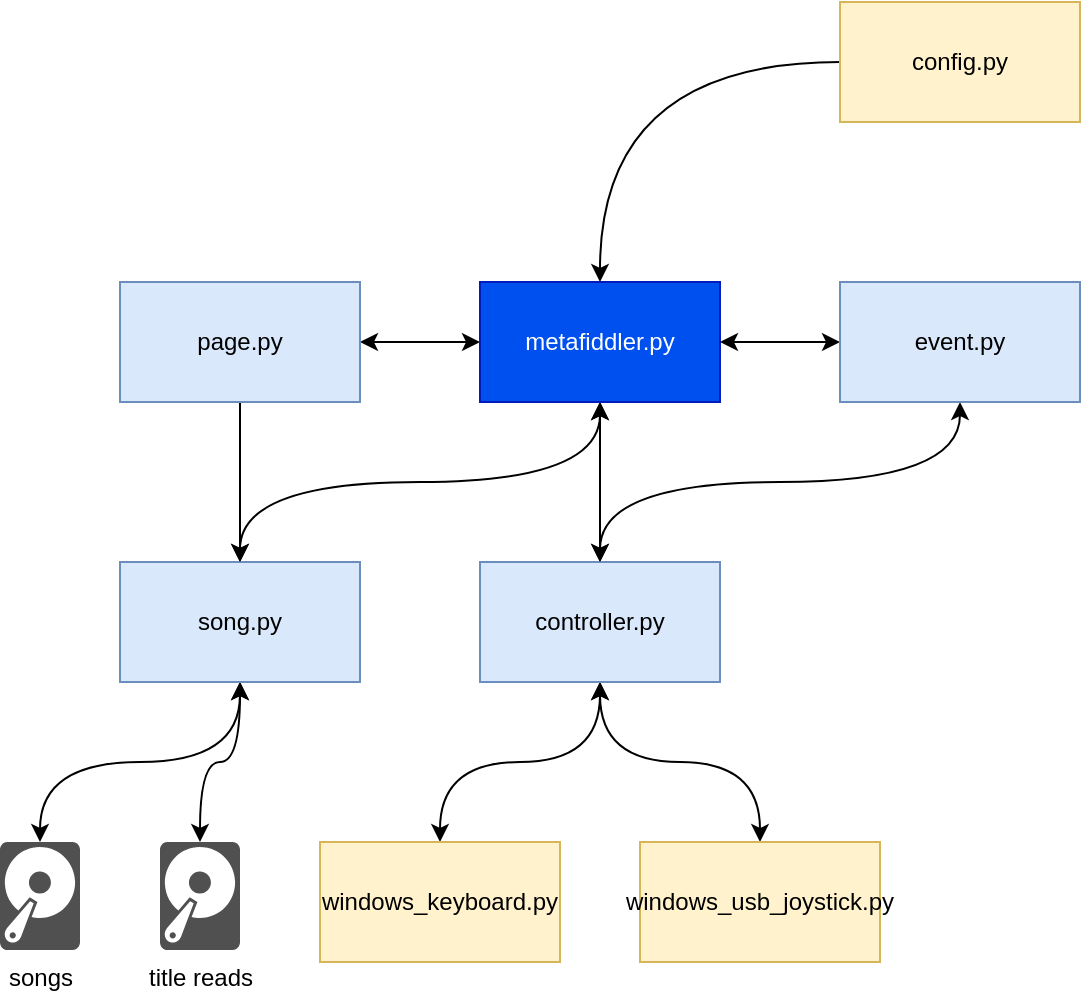 <mxfile version="13.0.3" type="device" pages="2"><diagram id="YOKJS-2tm8vGP9u_xy5H" name="current state"><mxGraphModel dx="911" dy="539" grid="1" gridSize="10" guides="1" tooltips="1" connect="1" arrows="1" fold="1" page="1" pageScale="1" pageWidth="1000" pageHeight="800" math="0" shadow="0"><root><mxCell id="0"/><mxCell id="1" parent="0"/><mxCell id="CUD5xtRshe0eu_x8DfdM-5" style="edgeStyle=orthogonalEdgeStyle;rounded=0;orthogonalLoop=1;jettySize=auto;html=1;curved=1;startArrow=classic;startFill=1;exitX=0.5;exitY=1;exitDx=0;exitDy=0;entryX=0.5;entryY=0;entryDx=0;entryDy=0;" edge="1" parent="1" source="CUD5xtRshe0eu_x8DfdM-1" target="CUD5xtRshe0eu_x8DfdM-2"><mxGeometry relative="1" as="geometry"><Array as="points"><mxPoint x="460" y="300"/><mxPoint x="280" y="300"/></Array></mxGeometry></mxCell><mxCell id="CUD5xtRshe0eu_x8DfdM-12" style="edgeStyle=orthogonalEdgeStyle;curved=1;rounded=0;orthogonalLoop=1;jettySize=auto;html=1;entryX=0.5;entryY=0;entryDx=0;entryDy=0;startArrow=classic;startFill=1;endArrow=classic;endFill=1;strokeColor=#000000;" edge="1" parent="1" source="CUD5xtRshe0eu_x8DfdM-1" target="CUD5xtRshe0eu_x8DfdM-6"><mxGeometry relative="1" as="geometry"/></mxCell><mxCell id="CUD5xtRshe0eu_x8DfdM-19" style="edgeStyle=orthogonalEdgeStyle;curved=1;rounded=0;orthogonalLoop=1;jettySize=auto;html=1;startArrow=classic;startFill=1;endArrow=classic;endFill=1;strokeColor=#000000;" edge="1" parent="1" source="CUD5xtRshe0eu_x8DfdM-1" target="CUD5xtRshe0eu_x8DfdM-18"><mxGeometry relative="1" as="geometry"/></mxCell><mxCell id="CUD5xtRshe0eu_x8DfdM-1" value="metafiddler.py" style="rounded=0;whiteSpace=wrap;html=1;fillColor=#0050ef;strokeColor=#001DBC;fontColor=#ffffff;" vertex="1" parent="1"><mxGeometry x="400" y="200" width="120" height="60" as="geometry"/></mxCell><mxCell id="agG-h9cRYRm4AGYTuQmV-8" style="edgeStyle=orthogonalEdgeStyle;rounded=0;orthogonalLoop=1;jettySize=auto;html=1;startArrow=classic;startFill=1;endArrow=classic;endFill=1;strokeColor=#000000;elbow=vertical;curved=1;" edge="1" parent="1" source="CUD5xtRshe0eu_x8DfdM-2" target="agG-h9cRYRm4AGYTuQmV-6"><mxGeometry relative="1" as="geometry"/></mxCell><mxCell id="agG-h9cRYRm4AGYTuQmV-9" style="edgeStyle=orthogonalEdgeStyle;curved=1;rounded=0;orthogonalLoop=1;jettySize=auto;html=1;startArrow=classic;startFill=1;endArrow=classic;endFill=1;strokeColor=#000000;exitX=0.5;exitY=1;exitDx=0;exitDy=0;" edge="1" parent="1" source="CUD5xtRshe0eu_x8DfdM-2" target="agG-h9cRYRm4AGYTuQmV-5"><mxGeometry relative="1" as="geometry"/></mxCell><mxCell id="CUD5xtRshe0eu_x8DfdM-2" value="song.py" style="rounded=0;whiteSpace=wrap;html=1;fillColor=#dae8fc;strokeColor=#6c8ebf;" vertex="1" parent="1"><mxGeometry x="220" y="340" width="120" height="60" as="geometry"/></mxCell><mxCell id="CUD5xtRshe0eu_x8DfdM-4" style="edgeStyle=orthogonalEdgeStyle;rounded=0;orthogonalLoop=1;jettySize=auto;html=1;curved=1;" edge="1" parent="1" source="CUD5xtRshe0eu_x8DfdM-3" target="CUD5xtRshe0eu_x8DfdM-1"><mxGeometry relative="1" as="geometry"/></mxCell><mxCell id="CUD5xtRshe0eu_x8DfdM-3" value="config.py" style="rounded=0;whiteSpace=wrap;html=1;fillColor=#fff2cc;strokeColor=#d6b656;" vertex="1" parent="1"><mxGeometry x="580" y="60" width="120" height="60" as="geometry"/></mxCell><mxCell id="CUD5xtRshe0eu_x8DfdM-13" style="edgeStyle=orthogonalEdgeStyle;curved=1;rounded=0;orthogonalLoop=1;jettySize=auto;html=1;entryX=0.5;entryY=0;entryDx=0;entryDy=0;startArrow=classic;startFill=1;endArrow=classic;endFill=1;strokeColor=#000000;" edge="1" parent="1" source="CUD5xtRshe0eu_x8DfdM-6" target="CUD5xtRshe0eu_x8DfdM-7"><mxGeometry relative="1" as="geometry"/></mxCell><mxCell id="CUD5xtRshe0eu_x8DfdM-14" style="edgeStyle=orthogonalEdgeStyle;curved=1;rounded=0;orthogonalLoop=1;jettySize=auto;html=1;startArrow=classic;startFill=1;endArrow=classic;endFill=1;strokeColor=#000000;" edge="1" parent="1" source="CUD5xtRshe0eu_x8DfdM-6" target="CUD5xtRshe0eu_x8DfdM-8"><mxGeometry relative="1" as="geometry"/></mxCell><mxCell id="CUD5xtRshe0eu_x8DfdM-6" value="controller.py" style="rounded=0;whiteSpace=wrap;html=1;fillColor=#dae8fc;strokeColor=#6c8ebf;" vertex="1" parent="1"><mxGeometry x="400" y="340" width="120" height="60" as="geometry"/></mxCell><mxCell id="CUD5xtRshe0eu_x8DfdM-7" value="windows_keyboard.py" style="rounded=0;whiteSpace=wrap;html=1;fillColor=#fff2cc;strokeColor=#d6b656;" vertex="1" parent="1"><mxGeometry x="320" y="480" width="120" height="60" as="geometry"/></mxCell><mxCell id="CUD5xtRshe0eu_x8DfdM-8" value="windows_usb_joystick.py" style="rounded=0;whiteSpace=wrap;html=1;fillColor=#fff2cc;strokeColor=#d6b656;" vertex="1" parent="1"><mxGeometry x="480" y="480" width="120" height="60" as="geometry"/></mxCell><mxCell id="CUD5xtRshe0eu_x8DfdM-10" style="edgeStyle=orthogonalEdgeStyle;curved=1;rounded=0;orthogonalLoop=1;jettySize=auto;html=1;startArrow=classic;startFill=1;entryX=0.5;entryY=0;entryDx=0;entryDy=0;exitX=0.5;exitY=1;exitDx=0;exitDy=0;" edge="1" parent="1" source="CUD5xtRshe0eu_x8DfdM-9" target="CUD5xtRshe0eu_x8DfdM-6"><mxGeometry relative="1" as="geometry"/></mxCell><mxCell id="CUD5xtRshe0eu_x8DfdM-27" style="edgeStyle=orthogonalEdgeStyle;curved=1;rounded=0;orthogonalLoop=1;jettySize=auto;html=1;startArrow=classic;startFill=1;endArrow=classic;endFill=1;strokeColor=#000000;" edge="1" parent="1" source="CUD5xtRshe0eu_x8DfdM-9" target="CUD5xtRshe0eu_x8DfdM-1"><mxGeometry relative="1" as="geometry"/></mxCell><mxCell id="CUD5xtRshe0eu_x8DfdM-9" value="event.py" style="rounded=0;whiteSpace=wrap;html=1;fillColor=#dae8fc;strokeColor=#6c8ebf;" vertex="1" parent="1"><mxGeometry x="580" y="200" width="120" height="60" as="geometry"/></mxCell><mxCell id="CUD5xtRshe0eu_x8DfdM-20" style="edgeStyle=orthogonalEdgeStyle;curved=1;rounded=0;orthogonalLoop=1;jettySize=auto;html=1;startArrow=none;startFill=0;endArrow=classic;endFill=1;strokeColor=#000000;" edge="1" parent="1" source="CUD5xtRshe0eu_x8DfdM-18" target="CUD5xtRshe0eu_x8DfdM-2"><mxGeometry relative="1" as="geometry"/></mxCell><mxCell id="CUD5xtRshe0eu_x8DfdM-18" value="page.py" style="rounded=0;whiteSpace=wrap;html=1;fillColor=#dae8fc;strokeColor=#6c8ebf;" vertex="1" parent="1"><mxGeometry x="220" y="200" width="120" height="60" as="geometry"/></mxCell><mxCell id="agG-h9cRYRm4AGYTuQmV-5" value="songs" style="pointerEvents=1;shadow=0;dashed=0;html=1;strokeColor=none;fillColor=#505050;labelPosition=center;verticalLabelPosition=bottom;verticalAlign=top;outlineConnect=0;align=center;shape=mxgraph.office.devices.hard_disk;" vertex="1" parent="1"><mxGeometry x="160" y="480" width="40" height="54" as="geometry"/></mxCell><mxCell id="agG-h9cRYRm4AGYTuQmV-6" value="title reads" style="pointerEvents=1;shadow=0;dashed=0;html=1;strokeColor=none;fillColor=#505050;labelPosition=center;verticalLabelPosition=bottom;verticalAlign=top;outlineConnect=0;align=center;shape=mxgraph.office.devices.hard_disk;" vertex="1" parent="1"><mxGeometry x="240" y="480" width="40" height="54" as="geometry"/></mxCell></root></mxGraphModel></diagram><diagram name="future state" id="KsDi3QdFtjhtgWkjnNqs"><mxGraphModel dx="1072" dy="634" grid="1" gridSize="10" guides="1" tooltips="1" connect="1" arrows="1" fold="1" page="1" pageScale="1" pageWidth="1000" pageHeight="800" math="0" shadow="0"><root><mxCell id="UQmGruEZX_8LFMHWfSrT-0"/><mxCell id="UQmGruEZX_8LFMHWfSrT-1" parent="UQmGruEZX_8LFMHWfSrT-0"/><mxCell id="UQmGruEZX_8LFMHWfSrT-2" style="edgeStyle=orthogonalEdgeStyle;rounded=0;orthogonalLoop=1;jettySize=auto;html=1;curved=1;startArrow=classic;startFill=1;exitX=0.5;exitY=1;exitDx=0;exitDy=0;entryX=0.5;entryY=0;entryDx=0;entryDy=0;" edge="1" parent="UQmGruEZX_8LFMHWfSrT-1" source="UQmGruEZX_8LFMHWfSrT-7" target="UQmGruEZX_8LFMHWfSrT-8"><mxGeometry relative="1" as="geometry"><Array as="points"><mxPoint x="600" y="360"/><mxPoint x="420" y="360"/></Array></mxGeometry></mxCell><mxCell id="UQmGruEZX_8LFMHWfSrT-3" style="edgeStyle=orthogonalEdgeStyle;curved=1;rounded=0;orthogonalLoop=1;jettySize=auto;html=1;entryX=0.5;entryY=0;entryDx=0;entryDy=0;startArrow=classic;startFill=1;endArrow=classic;endFill=1;strokeColor=#000000;" edge="1" parent="UQmGruEZX_8LFMHWfSrT-1" source="UQmGruEZX_8LFMHWfSrT-7" target="UQmGruEZX_8LFMHWfSrT-13"><mxGeometry relative="1" as="geometry"/></mxCell><mxCell id="UQmGruEZX_8LFMHWfSrT-4" style="edgeStyle=orthogonalEdgeStyle;curved=1;rounded=0;orthogonalLoop=1;jettySize=auto;html=1;startArrow=classic;startFill=1;endArrow=classic;endFill=1;strokeColor=#000000;" edge="1" parent="UQmGruEZX_8LFMHWfSrT-1" source="UQmGruEZX_8LFMHWfSrT-7" target="UQmGruEZX_8LFMHWfSrT-23"><mxGeometry relative="1" as="geometry"/></mxCell><mxCell id="UQmGruEZX_8LFMHWfSrT-7" value="metafiddler.py" style="rounded=0;whiteSpace=wrap;html=1;fillColor=#0050ef;strokeColor=#001DBC;fontColor=#ffffff;" vertex="1" parent="UQmGruEZX_8LFMHWfSrT-1"><mxGeometry x="540" y="260" width="120" height="60" as="geometry"/></mxCell><mxCell id="8VY7sxCpe_mATY3EMnw4-0" style="edgeStyle=orthogonalEdgeStyle;curved=1;rounded=0;orthogonalLoop=1;jettySize=auto;html=1;startArrow=classic;startFill=1;endArrow=classic;endFill=1;strokeColor=#000000;" edge="1" parent="UQmGruEZX_8LFMHWfSrT-1" source="UQmGruEZX_8LFMHWfSrT-8" target="0a-wkutQ0SUNFBraOG2A-10"><mxGeometry relative="1" as="geometry"/></mxCell><mxCell id="UQmGruEZX_8LFMHWfSrT-8" value="song.py" style="rounded=0;whiteSpace=wrap;html=1;fillColor=#dae8fc;strokeColor=#6c8ebf;" vertex="1" parent="UQmGruEZX_8LFMHWfSrT-1"><mxGeometry x="360" y="400" width="120" height="60" as="geometry"/></mxCell><mxCell id="UQmGruEZX_8LFMHWfSrT-9" style="edgeStyle=orthogonalEdgeStyle;rounded=0;orthogonalLoop=1;jettySize=auto;html=1;curved=1;" edge="1" parent="UQmGruEZX_8LFMHWfSrT-1" source="UQmGruEZX_8LFMHWfSrT-10" target="UQmGruEZX_8LFMHWfSrT-7"><mxGeometry relative="1" as="geometry"/></mxCell><mxCell id="UQmGruEZX_8LFMHWfSrT-10" value="config.py" style="rounded=0;whiteSpace=wrap;html=1;fillColor=#fff2cc;strokeColor=#d6b656;" vertex="1" parent="UQmGruEZX_8LFMHWfSrT-1"><mxGeometry x="720" y="120" width="120" height="60" as="geometry"/></mxCell><mxCell id="UQmGruEZX_8LFMHWfSrT-11" style="edgeStyle=orthogonalEdgeStyle;curved=1;rounded=0;orthogonalLoop=1;jettySize=auto;html=1;entryX=0.5;entryY=0;entryDx=0;entryDy=0;startArrow=classic;startFill=1;endArrow=classic;endFill=1;strokeColor=#000000;" edge="1" parent="UQmGruEZX_8LFMHWfSrT-1" source="UQmGruEZX_8LFMHWfSrT-13" target="UQmGruEZX_8LFMHWfSrT-14"><mxGeometry relative="1" as="geometry"/></mxCell><mxCell id="UQmGruEZX_8LFMHWfSrT-12" style="edgeStyle=orthogonalEdgeStyle;curved=1;rounded=0;orthogonalLoop=1;jettySize=auto;html=1;startArrow=classic;startFill=1;endArrow=classic;endFill=1;strokeColor=#000000;" edge="1" parent="UQmGruEZX_8LFMHWfSrT-1" source="UQmGruEZX_8LFMHWfSrT-13" target="UQmGruEZX_8LFMHWfSrT-15"><mxGeometry relative="1" as="geometry"/></mxCell><mxCell id="UQmGruEZX_8LFMHWfSrT-13" value="controller.py" style="rounded=0;whiteSpace=wrap;html=1;fillColor=#dae8fc;strokeColor=#6c8ebf;" vertex="1" parent="UQmGruEZX_8LFMHWfSrT-1"><mxGeometry x="540" y="400" width="120" height="60" as="geometry"/></mxCell><mxCell id="UQmGruEZX_8LFMHWfSrT-14" value="windows_keyboard.py" style="rounded=0;whiteSpace=wrap;html=1;fillColor=#fff2cc;strokeColor=#d6b656;" vertex="1" parent="UQmGruEZX_8LFMHWfSrT-1"><mxGeometry x="460" y="540" width="120" height="60" as="geometry"/></mxCell><mxCell id="UQmGruEZX_8LFMHWfSrT-15" value="windows_usb_joystick.py" style="rounded=0;whiteSpace=wrap;html=1;fillColor=#fff2cc;strokeColor=#d6b656;" vertex="1" parent="UQmGruEZX_8LFMHWfSrT-1"><mxGeometry x="620" y="540" width="120" height="60" as="geometry"/></mxCell><mxCell id="UQmGruEZX_8LFMHWfSrT-16" style="edgeStyle=orthogonalEdgeStyle;curved=1;rounded=0;orthogonalLoop=1;jettySize=auto;html=1;startArrow=classic;startFill=1;entryX=0.5;entryY=0;entryDx=0;entryDy=0;exitX=0.5;exitY=1;exitDx=0;exitDy=0;" edge="1" parent="UQmGruEZX_8LFMHWfSrT-1" source="UQmGruEZX_8LFMHWfSrT-18" target="UQmGruEZX_8LFMHWfSrT-13"><mxGeometry relative="1" as="geometry"/></mxCell><mxCell id="UQmGruEZX_8LFMHWfSrT-17" style="edgeStyle=orthogonalEdgeStyle;curved=1;rounded=0;orthogonalLoop=1;jettySize=auto;html=1;startArrow=classic;startFill=1;endArrow=classic;endFill=1;strokeColor=#000000;" edge="1" parent="UQmGruEZX_8LFMHWfSrT-1" source="UQmGruEZX_8LFMHWfSrT-18" target="UQmGruEZX_8LFMHWfSrT-7"><mxGeometry relative="1" as="geometry"/></mxCell><mxCell id="UQmGruEZX_8LFMHWfSrT-18" value="event.py" style="rounded=0;whiteSpace=wrap;html=1;fillColor=#dae8fc;strokeColor=#6c8ebf;" vertex="1" parent="UQmGruEZX_8LFMHWfSrT-1"><mxGeometry x="720" y="260" width="120" height="60" as="geometry"/></mxCell><mxCell id="UQmGruEZX_8LFMHWfSrT-19" style="edgeStyle=orthogonalEdgeStyle;curved=1;rounded=0;orthogonalLoop=1;jettySize=auto;html=1;entryX=0;entryY=0.5;entryDx=0;entryDy=0;startArrow=classic;startFill=1;endArrow=classic;endFill=1;strokeColor=#000000;exitX=0;exitY=0.5;exitDx=0;exitDy=0;" edge="1" parent="UQmGruEZX_8LFMHWfSrT-1" source="-Ge4L5zJhwcLy_X17QE4-1" target="UQmGruEZX_8LFMHWfSrT-8"><mxGeometry relative="1" as="geometry"><mxPoint x="280" y="190" as="sourcePoint"/><Array as="points"><mxPoint x="280" y="150"/><mxPoint x="280" y="430"/></Array></mxGeometry></mxCell><mxCell id="UQmGruEZX_8LFMHWfSrT-20" value="Title reads" style="edgeLabel;html=1;align=center;verticalAlign=middle;resizable=0;points=[];" vertex="1" connectable="0" parent="UQmGruEZX_8LFMHWfSrT-19"><mxGeometry x="-0.511" relative="1" as="geometry"><mxPoint y="142.94" as="offset"/></mxGeometry></mxCell><mxCell id="UQmGruEZX_8LFMHWfSrT-22" style="edgeStyle=orthogonalEdgeStyle;curved=1;rounded=0;orthogonalLoop=1;jettySize=auto;html=1;startArrow=none;startFill=0;endArrow=classic;endFill=1;strokeColor=#000000;" edge="1" parent="UQmGruEZX_8LFMHWfSrT-1" source="UQmGruEZX_8LFMHWfSrT-23" target="UQmGruEZX_8LFMHWfSrT-8"><mxGeometry relative="1" as="geometry"/></mxCell><mxCell id="UQmGruEZX_8LFMHWfSrT-23" value="page.py" style="rounded=0;whiteSpace=wrap;html=1;fillColor=#dae8fc;strokeColor=#6c8ebf;" vertex="1" parent="UQmGruEZX_8LFMHWfSrT-1"><mxGeometry x="360" y="260" width="120" height="60" as="geometry"/></mxCell><mxCell id="-Ge4L5zJhwcLy_X17QE4-8" style="edgeStyle=orthogonalEdgeStyle;curved=1;rounded=0;orthogonalLoop=1;jettySize=auto;html=1;startArrow=classic;startFill=1;endArrow=classic;endFill=1;strokeColor=#000000;" edge="1" parent="UQmGruEZX_8LFMHWfSrT-1" source="-Ge4L5zJhwcLy_X17QE4-1" target="0a-wkutQ0SUNFBraOG2A-4"><mxGeometry relative="1" as="geometry"><mxPoint x="590" y="80" as="targetPoint"/></mxGeometry></mxCell><mxCell id="0a-wkutQ0SUNFBraOG2A-14" style="edgeStyle=orthogonalEdgeStyle;curved=1;rounded=0;orthogonalLoop=1;jettySize=auto;html=1;startArrow=classic;startFill=1;endArrow=classic;endFill=1;strokeColor=#000000;" edge="1" parent="UQmGruEZX_8LFMHWfSrT-1" source="-Ge4L5zJhwcLy_X17QE4-1" target="0a-wkutQ0SUNFBraOG2A-11"><mxGeometry relative="1" as="geometry"/></mxCell><mxCell id="-Ge4L5zJhwcLy_X17QE4-1" value="speech.py" style="rounded=0;whiteSpace=wrap;html=1;fillColor=#dae8fc;strokeColor=#6c8ebf;" vertex="1" parent="UQmGruEZX_8LFMHWfSrT-1"><mxGeometry x="360" y="120" width="120" height="60" as="geometry"/></mxCell><mxCell id="-Ge4L5zJhwcLy_X17QE4-2" style="edgeStyle=orthogonalEdgeStyle;rounded=0;orthogonalLoop=1;jettySize=auto;html=1;startArrow=none;startFill=0;endArrow=classic;endFill=1;strokeColor=#000000;exitX=0.5;exitY=0;exitDx=0;exitDy=0;curved=1;" edge="1" parent="UQmGruEZX_8LFMHWfSrT-1" source="UQmGruEZX_8LFMHWfSrT-7"><mxGeometry relative="1" as="geometry"><mxPoint x="600" y="260" as="sourcePoint"/><mxPoint x="480" y="150" as="targetPoint"/><Array as="points"><mxPoint x="600" y="150"/></Array></mxGeometry></mxCell><mxCell id="-Ge4L5zJhwcLy_X17QE4-3" value="Activity Reads (onetime)&lt;br&gt;&lt;b&gt;==i18n==&lt;/b&gt;" style="edgeLabel;html=1;align=center;verticalAlign=middle;resizable=0;points=[];" vertex="1" connectable="0" parent="-Ge4L5zJhwcLy_X17QE4-2"><mxGeometry x="0.187" y="-2" relative="1" as="geometry"><mxPoint x="-12" y="12" as="offset"/></mxGeometry></mxCell><mxCell id="-Ge4L5zJhwcLy_X17QE4-9" style="rounded=0;orthogonalLoop=1;jettySize=auto;html=1;entryX=0.5;entryY=0;entryDx=0;entryDy=0;startArrow=classic;startFill=1;endArrow=classic;endFill=1;strokeColor=#000000;" edge="1" parent="UQmGruEZX_8LFMHWfSrT-1" source="0a-wkutQ0SUNFBraOG2A-4" target="UQmGruEZX_8LFMHWfSrT-7"><mxGeometry relative="1" as="geometry"><mxPoint x="590" y="80" as="sourcePoint"/></mxGeometry></mxCell><mxCell id="0a-wkutQ0SUNFBraOG2A-4" value="activity reads" style="pointerEvents=1;shadow=0;dashed=0;html=1;strokeColor=none;fillColor=#505050;labelPosition=center;verticalLabelPosition=bottom;verticalAlign=top;outlineConnect=0;align=center;shape=mxgraph.office.devices.hard_disk;labelBackgroundColor=none;" vertex="1" parent="UQmGruEZX_8LFMHWfSrT-1"><mxGeometry x="574" y="20" width="40" height="54" as="geometry"/></mxCell><mxCell id="0a-wkutQ0SUNFBraOG2A-10" value="songs" style="pointerEvents=1;shadow=0;dashed=0;html=1;strokeColor=none;fillColor=#505050;labelPosition=center;verticalLabelPosition=bottom;verticalAlign=top;outlineConnect=0;align=center;shape=mxgraph.office.devices.hard_disk;" vertex="1" parent="UQmGruEZX_8LFMHWfSrT-1"><mxGeometry x="400" y="540" width="40" height="54" as="geometry"/></mxCell><mxCell id="0a-wkutQ0SUNFBraOG2A-15" style="edgeStyle=orthogonalEdgeStyle;curved=1;rounded=0;orthogonalLoop=1;jettySize=auto;html=1;startArrow=classic;startFill=1;endArrow=classic;endFill=1;strokeColor=#000000;" edge="1" parent="UQmGruEZX_8LFMHWfSrT-1" source="0a-wkutQ0SUNFBraOG2A-11"><mxGeometry relative="1" as="geometry"><mxPoint x="600" y="260" as="targetPoint"/><Array as="points"><mxPoint x="480" y="120"/><mxPoint x="600" y="120"/></Array></mxGeometry></mxCell><mxCell id="0a-wkutQ0SUNFBraOG2A-11" value="title reads" style="pointerEvents=1;shadow=0;dashed=0;html=1;strokeColor=none;fillColor=#505050;labelPosition=center;verticalLabelPosition=bottom;verticalAlign=top;outlineConnect=0;align=center;shape=mxgraph.office.devices.hard_disk;" vertex="1" parent="UQmGruEZX_8LFMHWfSrT-1"><mxGeometry x="460" y="20" width="40" height="54" as="geometry"/></mxCell></root></mxGraphModel></diagram></mxfile>